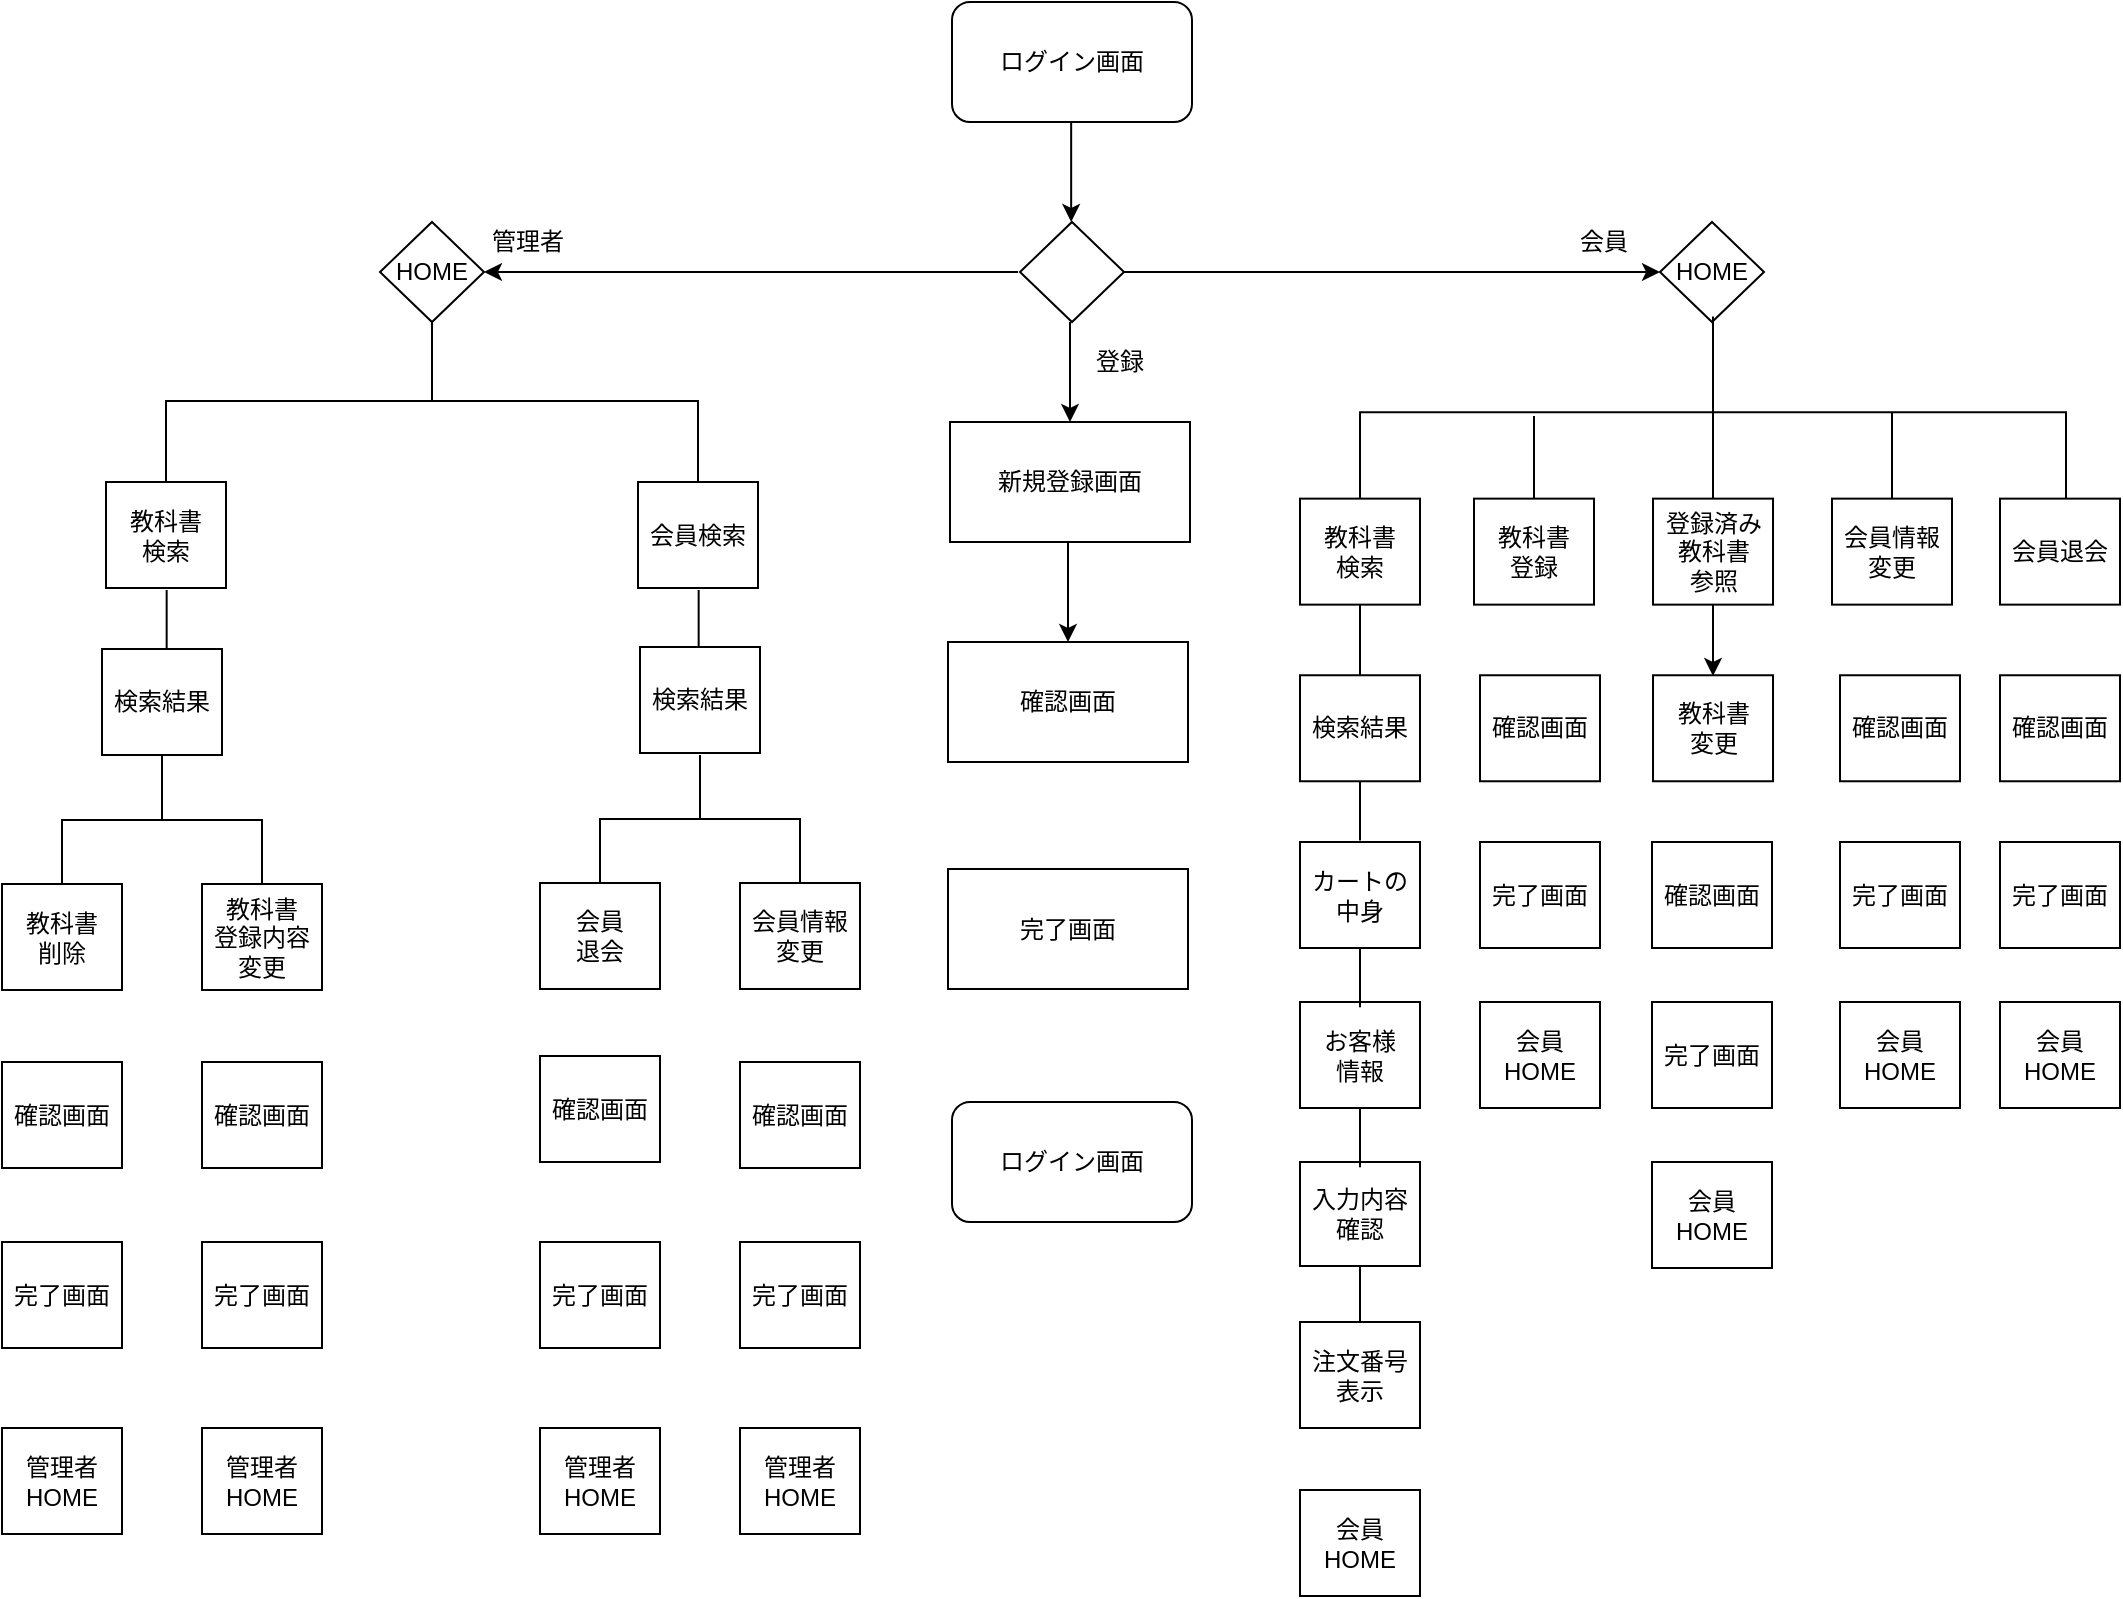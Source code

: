 <mxfile version="18.0.6" type="device"><diagram id="prtHgNgQTEPvFCAcTncT" name="Page-1"><mxGraphModel dx="1108" dy="553" grid="1" gridSize="10" guides="1" tooltips="1" connect="1" arrows="1" fold="1" page="1" pageScale="1" pageWidth="1169" pageHeight="827" math="0" shadow="0"><root><mxCell id="0"/><mxCell id="1" parent="0"/><mxCell id="O7uQDedIM6IcOSkmEDxa-4" value="ログイン画面" style="rounded=1;whiteSpace=wrap;html=1;" parent="1" vertex="1"><mxGeometry x="526" y="30" width="120" height="60" as="geometry"/></mxCell><mxCell id="O7uQDedIM6IcOSkmEDxa-5" value="" style="endArrow=classic;html=1;rounded=0;" parent="1" edge="1"><mxGeometry width="50" height="50" relative="1" as="geometry"><mxPoint x="585.58" y="120" as="sourcePoint"/><mxPoint x="585.58" y="140" as="targetPoint"/><Array as="points"><mxPoint x="585.58" y="90"/><mxPoint x="585.58" y="130"/></Array></mxGeometry></mxCell><mxCell id="O7uQDedIM6IcOSkmEDxa-6" value="" style="rhombus;whiteSpace=wrap;html=1;" parent="1" vertex="1"><mxGeometry x="560" y="140" width="52" height="50" as="geometry"/></mxCell><mxCell id="O7uQDedIM6IcOSkmEDxa-7" value="" style="endArrow=classic;html=1;rounded=0;" parent="1" edge="1"><mxGeometry width="50" height="50" relative="1" as="geometry"><mxPoint x="585" y="220" as="sourcePoint"/><mxPoint x="585" y="240" as="targetPoint"/><Array as="points"><mxPoint x="585" y="190"/><mxPoint x="585" y="230"/></Array></mxGeometry></mxCell><mxCell id="O7uQDedIM6IcOSkmEDxa-8" value="新規登録画面" style="rounded=0;whiteSpace=wrap;html=1;" parent="1" vertex="1"><mxGeometry x="525" y="240" width="120" height="60" as="geometry"/></mxCell><mxCell id="O7uQDedIM6IcOSkmEDxa-9" value="" style="endArrow=classic;html=1;rounded=0;" parent="1" edge="1"><mxGeometry width="50" height="50" relative="1" as="geometry"><mxPoint x="584" y="330" as="sourcePoint"/><mxPoint x="584" y="350" as="targetPoint"/><Array as="points"><mxPoint x="584" y="300"/><mxPoint x="584" y="340"/></Array></mxGeometry></mxCell><mxCell id="O7uQDedIM6IcOSkmEDxa-10" value="確認画面" style="rounded=0;whiteSpace=wrap;html=1;" parent="1" vertex="1"><mxGeometry x="524" y="350" width="120" height="60" as="geometry"/></mxCell><mxCell id="O7uQDedIM6IcOSkmEDxa-11" value="" style="endArrow=classic;html=1;rounded=0;exitX=1;exitY=0.5;exitDx=0;exitDy=0;entryX=0;entryY=0.5;entryDx=0;entryDy=0;" parent="1" source="O7uQDedIM6IcOSkmEDxa-6" target="O7uQDedIM6IcOSkmEDxa-13" edge="1"><mxGeometry width="50" height="50" relative="1" as="geometry"><mxPoint x="670" y="165" as="sourcePoint"/><mxPoint x="681" y="164.5" as="targetPoint"/></mxGeometry></mxCell><mxCell id="O7uQDedIM6IcOSkmEDxa-13" value="HOME" style="rhombus;whiteSpace=wrap;html=1;" parent="1" vertex="1"><mxGeometry x="880" y="140" width="52" height="50" as="geometry"/></mxCell><mxCell id="O7uQDedIM6IcOSkmEDxa-14" value="HOME" style="rhombus;whiteSpace=wrap;html=1;" parent="1" vertex="1"><mxGeometry x="240" y="140" width="52" height="50" as="geometry"/></mxCell><mxCell id="O7uQDedIM6IcOSkmEDxa-16" value="" style="endArrow=classic;html=1;rounded=0;entryX=1;entryY=0.5;entryDx=0;entryDy=0;" parent="1" target="O7uQDedIM6IcOSkmEDxa-14" edge="1"><mxGeometry width="50" height="50" relative="1" as="geometry"><mxPoint x="559" y="165" as="sourcePoint"/><mxPoint x="480" y="165" as="targetPoint"/><Array as="points"><mxPoint x="559" y="164.5"/></Array></mxGeometry></mxCell><mxCell id="O7uQDedIM6IcOSkmEDxa-39" value="" style="group" parent="1" vertex="1" connectable="0"><mxGeometry x="730" y="190" width="300" height="229.63" as="geometry"/></mxCell><mxCell id="O7uQDedIM6IcOSkmEDxa-25" value="" style="strokeWidth=1;html=1;shape=mxgraph.flowchart.annotation_2;align=left;labelPosition=right;pointerEvents=1;rounded=0;sketch=0;rotation=90;" parent="O7uQDedIM6IcOSkmEDxa-39" vertex="1"><mxGeometry x="128.63" y="-131.37" width="95.75" height="353" as="geometry"/></mxCell><mxCell id="O7uQDedIM6IcOSkmEDxa-57" value="" style="group" parent="O7uQDedIM6IcOSkmEDxa-39" vertex="1" connectable="0"><mxGeometry x="-30" y="32" width="326" height="109.32" as="geometry"/></mxCell><mxCell id="O7uQDedIM6IcOSkmEDxa-27" value="" style="line;strokeWidth=1;direction=south;html=1;rounded=0;sketch=0;" parent="O7uQDedIM6IcOSkmEDxa-57" vertex="1"><mxGeometry x="201.51" y="12" width="10" height="50" as="geometry"/></mxCell><mxCell id="O7uQDedIM6IcOSkmEDxa-36" value="&lt;span style=&quot;color: rgba(0 , 0 , 0 , 0) ; font-family: monospace ; font-size: 0px ; background-color: rgb(248 , 249 , 250)&quot;&gt;%3CmxGraphModel%3E%3Croot%3E%3CmxCell%20id%3D%220%22%2F%3E%3CmxCell%20id%3D%221%22%20parent%3D%220%22%2F%3E%3CmxCell%20id%3D%222%22%20value%3D%22%22%20style%3D%22rounded%3D0%3BwhiteSpace%3Dwrap%3Bhtml%3D1%3Bsketch%3D0%3BstrokeWidth%3D1%3B%22%20vertex%3D%221%22%20parent%3D%221%22%3E%3CmxGeometry%20x%3D%22700%22%20y%3D%22280.32%22%20width%3D%2260%22%20height%3D%2253%22%20as%3D%22geometry%22%2F%3E%3C%2FmxCell%3E%3C%2Froot%3E%3C%2FmxGraphModel%3E&lt;/span&gt;" style="line;strokeWidth=1;direction=south;html=1;rounded=0;sketch=0;" parent="O7uQDedIM6IcOSkmEDxa-57" vertex="1"><mxGeometry x="110" y="15" width="14" height="45" as="geometry"/></mxCell><mxCell id="O7uQDedIM6IcOSkmEDxa-38" value="" style="line;strokeWidth=1;direction=south;html=1;rounded=0;sketch=0;" parent="O7uQDedIM6IcOSkmEDxa-57" vertex="1"><mxGeometry x="288.5" y="13.5" width="15" height="48" as="geometry"/></mxCell><mxCell id="O7uQDedIM6IcOSkmEDxa-45" value="教科書&lt;br&gt;検索" style="rounded=0;whiteSpace=wrap;html=1;sketch=0;strokeWidth=1;" parent="O7uQDedIM6IcOSkmEDxa-57" vertex="1"><mxGeometry y="56.32" width="60" height="53" as="geometry"/></mxCell><mxCell id="O7uQDedIM6IcOSkmEDxa-52" value="教科書&lt;br&gt;登録" style="rounded=0;whiteSpace=wrap;html=1;sketch=0;strokeWidth=1;" parent="O7uQDedIM6IcOSkmEDxa-57" vertex="1"><mxGeometry x="87" y="56.32" width="60" height="53" as="geometry"/></mxCell><mxCell id="O7uQDedIM6IcOSkmEDxa-54" value="会員情報&lt;br&gt;変更" style="rounded=0;whiteSpace=wrap;html=1;sketch=0;strokeWidth=1;" parent="O7uQDedIM6IcOSkmEDxa-57" vertex="1"><mxGeometry x="266" y="56.32" width="60" height="53" as="geometry"/></mxCell><mxCell id="xMVv9QfSRdIh94OtNRTo-4" value="登録済み&lt;br&gt;教科書&lt;br&gt;参照" style="rounded=0;whiteSpace=wrap;html=1;sketch=0;strokeWidth=1;" vertex="1" parent="O7uQDedIM6IcOSkmEDxa-57"><mxGeometry x="176.51" y="56.32" width="60" height="53" as="geometry"/></mxCell><mxCell id="O7uQDedIM6IcOSkmEDxa-61" value="" style="endArrow=none;html=1;rounded=1;sketch=0;curved=0;" parent="O7uQDedIM6IcOSkmEDxa-39" edge="1"><mxGeometry width="50" height="50" relative="1" as="geometry"><mxPoint y="190" as="sourcePoint"/><mxPoint y="141.32" as="targetPoint"/></mxGeometry></mxCell><mxCell id="O7uQDedIM6IcOSkmEDxa-62" value="検索結果" style="rounded=0;whiteSpace=wrap;html=1;sketch=0;strokeWidth=1;" parent="O7uQDedIM6IcOSkmEDxa-39" vertex="1"><mxGeometry x="-30" y="176.63" width="60" height="53" as="geometry"/></mxCell><mxCell id="O7uQDedIM6IcOSkmEDxa-53" value="教科書&lt;br&gt;変更" style="rounded=0;whiteSpace=wrap;html=1;sketch=0;strokeWidth=1;" parent="O7uQDedIM6IcOSkmEDxa-39" vertex="1"><mxGeometry x="146.51" y="176.63" width="60" height="53" as="geometry"/></mxCell><mxCell id="xMVv9QfSRdIh94OtNRTo-1" value="" style="edgeStyle=orthogonalEdgeStyle;rounded=0;orthogonalLoop=1;jettySize=auto;html=1;exitX=0.5;exitY=1;exitDx=0;exitDy=0;entryX=0.5;entryY=0;entryDx=0;entryDy=0;" edge="1" parent="O7uQDedIM6IcOSkmEDxa-39" source="xMVv9QfSRdIh94OtNRTo-4" target="O7uQDedIM6IcOSkmEDxa-53"><mxGeometry relative="1" as="geometry"><mxPoint x="60" y="210" as="sourcePoint"/><mxPoint x="170" y="190" as="targetPoint"/><Array as="points"><mxPoint x="177" y="177"/><mxPoint x="177" y="177"/></Array></mxGeometry></mxCell><mxCell id="xMVv9QfSRdIh94OtNRTo-5" value="確認画面" style="rounded=0;whiteSpace=wrap;html=1;sketch=0;strokeWidth=1;" vertex="1" parent="O7uQDedIM6IcOSkmEDxa-39"><mxGeometry x="60" y="176.63" width="60" height="53" as="geometry"/></mxCell><mxCell id="xMVv9QfSRdIh94OtNRTo-6" value="確認画面" style="rounded=0;whiteSpace=wrap;html=1;sketch=0;strokeWidth=1;" vertex="1" parent="O7uQDedIM6IcOSkmEDxa-39"><mxGeometry x="240" y="176.63" width="60" height="53" as="geometry"/></mxCell><mxCell id="O7uQDedIM6IcOSkmEDxa-55" value="会員退会" style="rounded=0;whiteSpace=wrap;html=1;sketch=0;strokeWidth=1;" parent="1" vertex="1"><mxGeometry x="1050" y="278.32" width="60" height="53" as="geometry"/></mxCell><mxCell id="O7uQDedIM6IcOSkmEDxa-89" value="カートの中身" style="rounded=0;whiteSpace=wrap;html=1;sketch=0;strokeWidth=1;" parent="1" vertex="1"><mxGeometry x="700" y="450" width="60" height="53" as="geometry"/></mxCell><mxCell id="O7uQDedIM6IcOSkmEDxa-90" value="お客様&lt;br&gt;情報" style="rounded=0;whiteSpace=wrap;html=1;sketch=0;strokeWidth=1;" parent="1" vertex="1"><mxGeometry x="700" y="530" width="60" height="53" as="geometry"/></mxCell><mxCell id="O7uQDedIM6IcOSkmEDxa-91" value="入力内容確認&lt;span style=&quot;color: rgba(0 , 0 , 0 , 0) ; font-family: monospace ; font-size: 0px&quot;&gt;%3CmxGraphModel%3E%3Croot%3E%3CmxCell%20id%3D%220%22%2F%3E%3CmxCell%20id%3D%221%22%20parent%3D%220%22%2F%3E%3CmxCell%20id%3D%222%22%20value%3D%22%E3%82%AB%E3%83%BC%E3%83%88%E3%81%AE%E4%B8%AD%E8%BA%AB%22%20style%3D%22rounded%3D0%3BwhiteSpace%3Dwrap%3Bhtml%3D1%3Bsketch%3D0%3BstrokeWidth%3D1%3B%22%20vertex%3D%221%22%20parent%3D%221%22%3E%3CmxGeometry%20x%3D%22700%22%20y%3D%22450%22%20width%3D%2260%22%20height%3D%2253%22%20as%3D%22geometry%22%2F%3E%3C%2FmxCell%3E%3C%2Froot%3E%3C%2FmxGraphModel%3E&lt;/span&gt;" style="rounded=0;whiteSpace=wrap;html=1;sketch=0;strokeWidth=1;" parent="1" vertex="1"><mxGeometry x="700" y="610" width="60" height="52" as="geometry"/></mxCell><mxCell id="O7uQDedIM6IcOSkmEDxa-93" value="注文番号表示" style="rounded=0;whiteSpace=wrap;html=1;sketch=0;strokeWidth=1;" parent="1" vertex="1"><mxGeometry x="700" y="690" width="60" height="53" as="geometry"/></mxCell><mxCell id="O7uQDedIM6IcOSkmEDxa-94" value="" style="endArrow=none;html=1;rounded=1;sketch=0;curved=0;" parent="1" edge="1"><mxGeometry width="50" height="50" relative="1" as="geometry"><mxPoint x="730" y="449.26" as="sourcePoint"/><mxPoint x="730" y="419.63" as="targetPoint"/></mxGeometry></mxCell><mxCell id="O7uQDedIM6IcOSkmEDxa-95" value="" style="endArrow=none;html=1;rounded=1;sketch=0;curved=0;" parent="1" edge="1"><mxGeometry width="50" height="50" relative="1" as="geometry"><mxPoint x="730" y="532.63" as="sourcePoint"/><mxPoint x="730" y="503" as="targetPoint"/></mxGeometry></mxCell><mxCell id="O7uQDedIM6IcOSkmEDxa-96" value="" style="endArrow=none;html=1;rounded=1;sketch=0;curved=0;" parent="1" edge="1"><mxGeometry width="50" height="50" relative="1" as="geometry"><mxPoint x="730" y="612.63" as="sourcePoint"/><mxPoint x="730" y="583" as="targetPoint"/></mxGeometry></mxCell><mxCell id="O7uQDedIM6IcOSkmEDxa-97" value="" style="endArrow=none;html=1;rounded=1;sketch=0;curved=0;" parent="1" edge="1"><mxGeometry width="50" height="50" relative="1" as="geometry"><mxPoint x="760" y="480" as="sourcePoint"/><mxPoint x="760" y="450.37" as="targetPoint"/></mxGeometry></mxCell><mxCell id="O7uQDedIM6IcOSkmEDxa-99" value="" style="endArrow=none;html=1;rounded=1;sketch=0;curved=0;exitX=0.5;exitY=0;exitDx=0;exitDy=0;" parent="1" source="O7uQDedIM6IcOSkmEDxa-93" edge="1"><mxGeometry width="50" height="50" relative="1" as="geometry"><mxPoint x="680" y="712" as="sourcePoint"/><mxPoint x="730" y="662" as="targetPoint"/></mxGeometry></mxCell><mxCell id="O7uQDedIM6IcOSkmEDxa-131" value="" style="strokeWidth=1;html=1;shape=mxgraph.flowchart.annotation_2;align=left;labelPosition=right;pointerEvents=1;rounded=0;sketch=0;rotation=90;" parent="1" vertex="1"><mxGeometry x="226" y="96.5" width="80" height="266" as="geometry"/></mxCell><mxCell id="O7uQDedIM6IcOSkmEDxa-141" value="会員検索" style="rounded=0;whiteSpace=wrap;html=1;sketch=0;strokeWidth=1;" parent="1" vertex="1"><mxGeometry x="369" y="270" width="60" height="53" as="geometry"/></mxCell><mxCell id="O7uQDedIM6IcOSkmEDxa-145" value="教科書&lt;br&gt;検索" style="rounded=0;whiteSpace=wrap;html=1;sketch=0;strokeWidth=1;" parent="1" vertex="1"><mxGeometry x="103" y="270" width="60" height="53" as="geometry"/></mxCell><mxCell id="O7uQDedIM6IcOSkmEDxa-185" value="" style="endArrow=none;html=1;rounded=1;sketch=0;curved=0;exitX=0.5;exitY=0;exitDx=0;exitDy=0;" parent="1" edge="1"><mxGeometry width="50" height="50" relative="1" as="geometry"><mxPoint x="399.33" y="352" as="sourcePoint"/><mxPoint x="399.33" y="324" as="targetPoint"/></mxGeometry></mxCell><mxCell id="O7uQDedIM6IcOSkmEDxa-198" value="検索結果" style="rounded=0;whiteSpace=wrap;html=1;sketch=0;strokeWidth=1;" parent="1" vertex="1"><mxGeometry x="370" y="352.5" width="60" height="53" as="geometry"/></mxCell><mxCell id="O7uQDedIM6IcOSkmEDxa-199" value="検索結果" style="rounded=0;whiteSpace=wrap;html=1;sketch=0;strokeWidth=1;" parent="1" vertex="1"><mxGeometry x="101" y="353.5" width="60" height="53" as="geometry"/></mxCell><mxCell id="O7uQDedIM6IcOSkmEDxa-203" value="" style="endArrow=none;html=1;rounded=1;sketch=0;curved=0;" parent="1" edge="1"><mxGeometry width="50" height="50" relative="1" as="geometry"><mxPoint x="133.33" y="353.63" as="sourcePoint"/><mxPoint x="133.33" y="324" as="targetPoint"/></mxGeometry></mxCell><mxCell id="O7uQDedIM6IcOSkmEDxa-210" value="" style="group" parent="1" vertex="1" connectable="0"><mxGeometry x="320" y="406.5" width="160" height="117" as="geometry"/></mxCell><mxCell id="O7uQDedIM6IcOSkmEDxa-147" value="" style="strokeWidth=1;html=1;shape=mxgraph.flowchart.annotation_2;align=left;labelPosition=right;pointerEvents=1;rounded=0;sketch=0;direction=south;" parent="O7uQDedIM6IcOSkmEDxa-210" vertex="1"><mxGeometry x="30" width="100" height="64" as="geometry"/></mxCell><mxCell id="O7uQDedIM6IcOSkmEDxa-207" value="" style="group" parent="O7uQDedIM6IcOSkmEDxa-210" vertex="1" connectable="0"><mxGeometry y="64" width="160" height="53" as="geometry"/></mxCell><mxCell id="O7uQDedIM6IcOSkmEDxa-148" value="会員&lt;br&gt;退会" style="rounded=0;whiteSpace=wrap;html=1;sketch=0;strokeWidth=1;" parent="O7uQDedIM6IcOSkmEDxa-207" vertex="1"><mxGeometry width="60" height="53" as="geometry"/></mxCell><mxCell id="O7uQDedIM6IcOSkmEDxa-149" value="会員情報&lt;br&gt;変更" style="rounded=0;whiteSpace=wrap;html=1;sketch=0;strokeWidth=1;" parent="O7uQDedIM6IcOSkmEDxa-207" vertex="1"><mxGeometry x="100" width="60" height="53" as="geometry"/></mxCell><mxCell id="O7uQDedIM6IcOSkmEDxa-211" value="" style="group" parent="1" vertex="1" connectable="0"><mxGeometry x="51" y="407" width="160" height="117" as="geometry"/></mxCell><mxCell id="O7uQDedIM6IcOSkmEDxa-212" value="" style="strokeWidth=1;html=1;shape=mxgraph.flowchart.annotation_2;align=left;labelPosition=right;pointerEvents=1;rounded=0;sketch=0;direction=south;" parent="O7uQDedIM6IcOSkmEDxa-211" vertex="1"><mxGeometry x="30" width="100" height="64" as="geometry"/></mxCell><mxCell id="O7uQDedIM6IcOSkmEDxa-213" value="" style="group" parent="O7uQDedIM6IcOSkmEDxa-211" vertex="1" connectable="0"><mxGeometry y="64" width="160" height="53" as="geometry"/></mxCell><mxCell id="O7uQDedIM6IcOSkmEDxa-214" value="教科書&lt;br&gt;削除" style="rounded=0;whiteSpace=wrap;html=1;sketch=0;strokeWidth=1;" parent="O7uQDedIM6IcOSkmEDxa-213" vertex="1"><mxGeometry width="60" height="53" as="geometry"/></mxCell><mxCell id="O7uQDedIM6IcOSkmEDxa-215" value="教科書&lt;br&gt;登録内容&lt;br&gt;変更" style="rounded=0;whiteSpace=wrap;html=1;sketch=0;strokeWidth=1;" parent="O7uQDedIM6IcOSkmEDxa-213" vertex="1"><mxGeometry x="100" width="60" height="53" as="geometry"/></mxCell><mxCell id="O7uQDedIM6IcOSkmEDxa-216" value="管理者" style="rounded=0;whiteSpace=wrap;html=1;sketch=0;strokeWidth=0;strokeColor=#FFFFFF;" parent="1" vertex="1"><mxGeometry x="292" y="140" width="44" height="20" as="geometry"/></mxCell><mxCell id="O7uQDedIM6IcOSkmEDxa-217" value="登録" style="rounded=0;whiteSpace=wrap;html=1;sketch=0;strokeWidth=0;strokeColor=#FFFFFF;" parent="1" vertex="1"><mxGeometry x="590" y="200" width="40" height="20" as="geometry"/></mxCell><mxCell id="O7uQDedIM6IcOSkmEDxa-218" value="会員" style="rounded=0;whiteSpace=wrap;html=1;sketch=0;strokeWidth=0;strokeColor=#FFFFFF;" parent="1" vertex="1"><mxGeometry x="830" y="140" width="44" height="20" as="geometry"/></mxCell><mxCell id="xMVv9QfSRdIh94OtNRTo-7" value="完了画面" style="rounded=0;whiteSpace=wrap;html=1;sketch=0;strokeWidth=1;" vertex="1" parent="1"><mxGeometry x="790" y="450" width="60" height="53" as="geometry"/></mxCell><mxCell id="xMVv9QfSRdIh94OtNRTo-8" value="完了画面" style="rounded=0;whiteSpace=wrap;html=1;sketch=0;strokeWidth=1;" vertex="1" parent="1"><mxGeometry x="970" y="450" width="60" height="53" as="geometry"/></mxCell><mxCell id="xMVv9QfSRdIh94OtNRTo-9" value="完了画面" style="rounded=0;whiteSpace=wrap;html=1;sketch=0;strokeWidth=1;" vertex="1" parent="1"><mxGeometry x="876" y="530" width="60" height="53" as="geometry"/></mxCell><mxCell id="xMVv9QfSRdIh94OtNRTo-26" value="確認画面" style="rounded=0;whiteSpace=wrap;html=1;sketch=0;strokeWidth=1;" vertex="1" parent="1"><mxGeometry x="876" y="450" width="60" height="53" as="geometry"/></mxCell><mxCell id="xMVv9QfSRdIh94OtNRTo-27" value="確認画面" style="rounded=0;whiteSpace=wrap;html=1;sketch=0;strokeWidth=1;" vertex="1" parent="1"><mxGeometry x="1050" y="366.63" width="60" height="53" as="geometry"/></mxCell><mxCell id="xMVv9QfSRdIh94OtNRTo-28" value="確認画面" style="rounded=0;whiteSpace=wrap;html=1;sketch=0;strokeWidth=1;" vertex="1" parent="1"><mxGeometry x="320" y="557" width="60" height="53" as="geometry"/></mxCell><mxCell id="xMVv9QfSRdIh94OtNRTo-29" value="確認画面" style="rounded=0;whiteSpace=wrap;html=1;sketch=0;strokeWidth=1;" vertex="1" parent="1"><mxGeometry x="420" y="560" width="60" height="53" as="geometry"/></mxCell><mxCell id="xMVv9QfSRdIh94OtNRTo-30" value="確認画面" style="rounded=0;whiteSpace=wrap;html=1;sketch=0;strokeWidth=1;" vertex="1" parent="1"><mxGeometry x="151" y="560" width="60" height="53" as="geometry"/></mxCell><mxCell id="xMVv9QfSRdIh94OtNRTo-31" value="確認画面" style="rounded=0;whiteSpace=wrap;html=1;sketch=0;strokeWidth=1;" vertex="1" parent="1"><mxGeometry x="51" y="560" width="60" height="53" as="geometry"/></mxCell><mxCell id="xMVv9QfSRdIh94OtNRTo-32" value="完了画面" style="rounded=0;whiteSpace=wrap;html=1;sketch=0;strokeWidth=1;" vertex="1" parent="1"><mxGeometry x="51" y="650" width="60" height="53" as="geometry"/></mxCell><mxCell id="xMVv9QfSRdIh94OtNRTo-33" value="完了画面" style="rounded=0;whiteSpace=wrap;html=1;sketch=0;strokeWidth=1;" vertex="1" parent="1"><mxGeometry x="151" y="650" width="60" height="53" as="geometry"/></mxCell><mxCell id="xMVv9QfSRdIh94OtNRTo-34" value="完了画面" style="rounded=0;whiteSpace=wrap;html=1;sketch=0;strokeWidth=1;" vertex="1" parent="1"><mxGeometry x="320" y="650" width="60" height="53" as="geometry"/></mxCell><mxCell id="xMVv9QfSRdIh94OtNRTo-35" value="完了画面" style="rounded=0;whiteSpace=wrap;html=1;sketch=0;strokeWidth=1;" vertex="1" parent="1"><mxGeometry x="420" y="650" width="60" height="53" as="geometry"/></mxCell><mxCell id="xMVv9QfSRdIh94OtNRTo-36" value="完了画面" style="rounded=0;whiteSpace=wrap;html=1;sketch=0;strokeWidth=1;" vertex="1" parent="1"><mxGeometry x="1050" y="450" width="60" height="53" as="geometry"/></mxCell><mxCell id="xMVv9QfSRdIh94OtNRTo-37" value="完了画面" style="rounded=0;whiteSpace=wrap;html=1;" vertex="1" parent="1"><mxGeometry x="524" y="463.5" width="120" height="60" as="geometry"/></mxCell><mxCell id="xMVv9QfSRdIh94OtNRTo-38" value="会員&lt;br&gt;HOME" style="rounded=0;whiteSpace=wrap;html=1;sketch=0;strokeWidth=1;" vertex="1" parent="1"><mxGeometry x="700" y="774" width="60" height="53" as="geometry"/></mxCell><mxCell id="xMVv9QfSRdIh94OtNRTo-39" value="会員&lt;br&gt;HOME" style="rounded=0;whiteSpace=wrap;html=1;sketch=0;strokeWidth=1;" vertex="1" parent="1"><mxGeometry x="790" y="530" width="60" height="53" as="geometry"/></mxCell><mxCell id="xMVv9QfSRdIh94OtNRTo-40" value="会員&lt;br&gt;HOME" style="rounded=0;whiteSpace=wrap;html=1;sketch=0;strokeWidth=1;" vertex="1" parent="1"><mxGeometry x="876" y="610" width="60" height="53" as="geometry"/></mxCell><mxCell id="xMVv9QfSRdIh94OtNRTo-41" value="会員&lt;br&gt;HOME" style="rounded=0;whiteSpace=wrap;html=1;sketch=0;strokeWidth=1;" vertex="1" parent="1"><mxGeometry x="970" y="530" width="60" height="53" as="geometry"/></mxCell><mxCell id="xMVv9QfSRdIh94OtNRTo-42" value="会員&lt;br&gt;HOME" style="rounded=0;whiteSpace=wrap;html=1;sketch=0;strokeWidth=1;" vertex="1" parent="1"><mxGeometry x="1050" y="530" width="60" height="53" as="geometry"/></mxCell><mxCell id="xMVv9QfSRdIh94OtNRTo-43" value="管理者&lt;br&gt;HOME" style="rounded=0;whiteSpace=wrap;html=1;sketch=0;strokeWidth=1;" vertex="1" parent="1"><mxGeometry x="420" y="743" width="60" height="53" as="geometry"/></mxCell><mxCell id="xMVv9QfSRdIh94OtNRTo-44" value="管理者&lt;br&gt;HOME" style="rounded=0;whiteSpace=wrap;html=1;sketch=0;strokeWidth=1;" vertex="1" parent="1"><mxGeometry x="320" y="743" width="60" height="53" as="geometry"/></mxCell><mxCell id="xMVv9QfSRdIh94OtNRTo-45" value="管理者&lt;br&gt;HOME" style="rounded=0;whiteSpace=wrap;html=1;sketch=0;strokeWidth=1;" vertex="1" parent="1"><mxGeometry x="151" y="743" width="60" height="53" as="geometry"/></mxCell><mxCell id="xMVv9QfSRdIh94OtNRTo-46" value="管理者&lt;br&gt;HOME" style="rounded=0;whiteSpace=wrap;html=1;sketch=0;strokeWidth=1;" vertex="1" parent="1"><mxGeometry x="51" y="743" width="60" height="53" as="geometry"/></mxCell><mxCell id="xMVv9QfSRdIh94OtNRTo-47" value="ログイン画面" style="rounded=1;whiteSpace=wrap;html=1;" vertex="1" parent="1"><mxGeometry x="526" y="580" width="120" height="60" as="geometry"/></mxCell></root></mxGraphModel></diagram></mxfile>